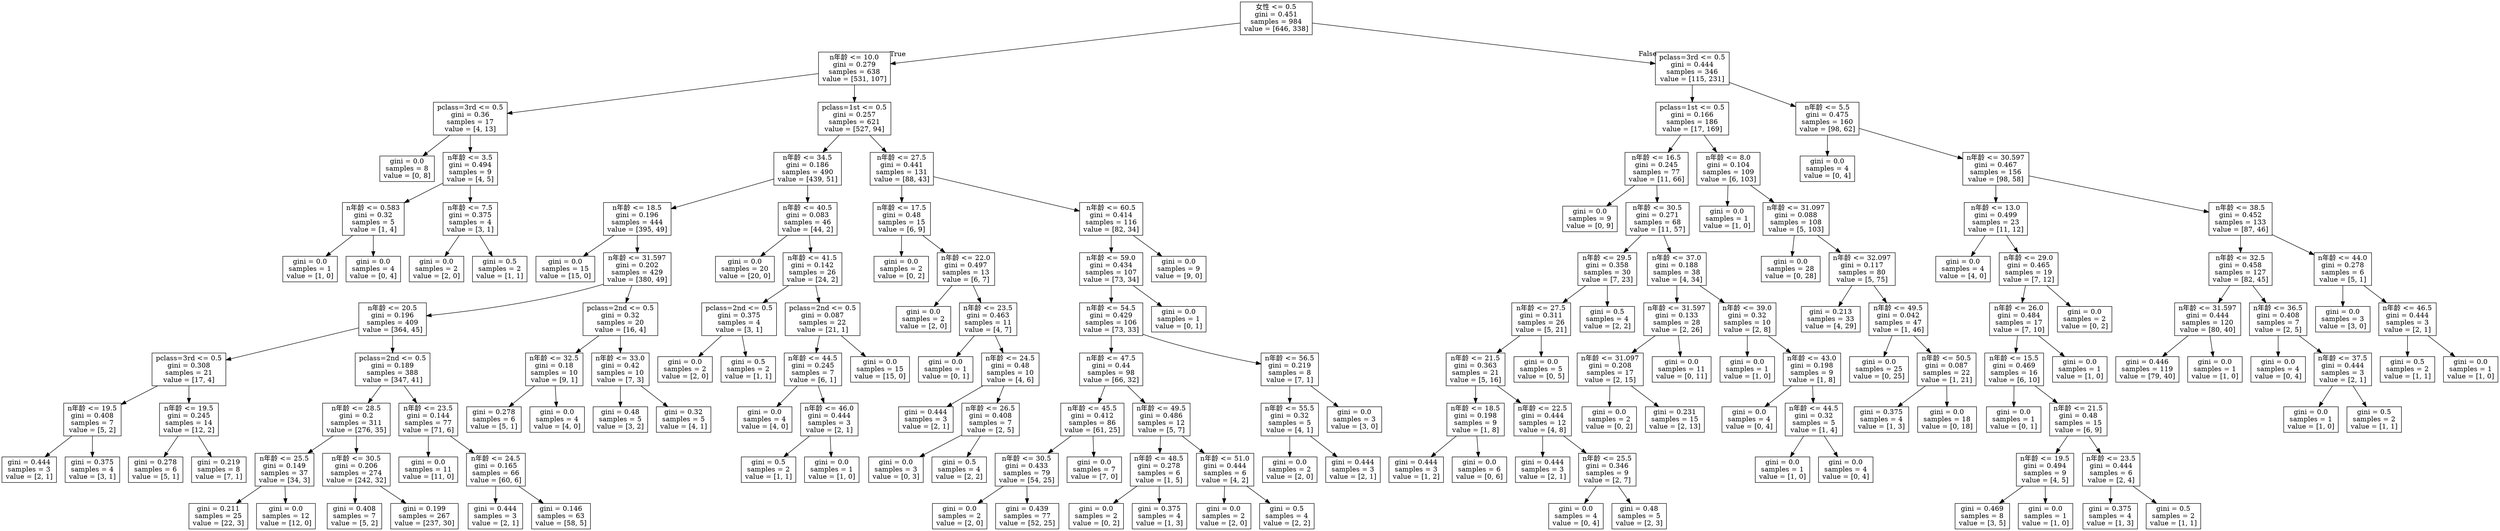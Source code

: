 digraph Tree {
node [shape=box] ;
0 [label="女性 <= 0.5\ngini = 0.451\nsamples = 984\nvalue = [646, 338]"] ;
1 [label="n年龄 <= 10.0\ngini = 0.279\nsamples = 638\nvalue = [531, 107]"] ;
0 -> 1 [labeldistance=2.5, labelangle=45, headlabel="True"] ;
2 [label="pclass=3rd <= 0.5\ngini = 0.36\nsamples = 17\nvalue = [4, 13]"] ;
1 -> 2 ;
3 [label="gini = 0.0\nsamples = 8\nvalue = [0, 8]"] ;
2 -> 3 ;
4 [label="n年龄 <= 3.5\ngini = 0.494\nsamples = 9\nvalue = [4, 5]"] ;
2 -> 4 ;
5 [label="n年龄 <= 0.583\ngini = 0.32\nsamples = 5\nvalue = [1, 4]"] ;
4 -> 5 ;
6 [label="gini = 0.0\nsamples = 1\nvalue = [1, 0]"] ;
5 -> 6 ;
7 [label="gini = 0.0\nsamples = 4\nvalue = [0, 4]"] ;
5 -> 7 ;
8 [label="n年龄 <= 7.5\ngini = 0.375\nsamples = 4\nvalue = [3, 1]"] ;
4 -> 8 ;
9 [label="gini = 0.0\nsamples = 2\nvalue = [2, 0]"] ;
8 -> 9 ;
10 [label="gini = 0.5\nsamples = 2\nvalue = [1, 1]"] ;
8 -> 10 ;
11 [label="pclass=1st <= 0.5\ngini = 0.257\nsamples = 621\nvalue = [527, 94]"] ;
1 -> 11 ;
12 [label="n年龄 <= 34.5\ngini = 0.186\nsamples = 490\nvalue = [439, 51]"] ;
11 -> 12 ;
13 [label="n年龄 <= 18.5\ngini = 0.196\nsamples = 444\nvalue = [395, 49]"] ;
12 -> 13 ;
14 [label="gini = 0.0\nsamples = 15\nvalue = [15, 0]"] ;
13 -> 14 ;
15 [label="n年龄 <= 31.597\ngini = 0.202\nsamples = 429\nvalue = [380, 49]"] ;
13 -> 15 ;
16 [label="n年龄 <= 20.5\ngini = 0.196\nsamples = 409\nvalue = [364, 45]"] ;
15 -> 16 ;
17 [label="pclass=3rd <= 0.5\ngini = 0.308\nsamples = 21\nvalue = [17, 4]"] ;
16 -> 17 ;
18 [label="n年龄 <= 19.5\ngini = 0.408\nsamples = 7\nvalue = [5, 2]"] ;
17 -> 18 ;
19 [label="gini = 0.444\nsamples = 3\nvalue = [2, 1]"] ;
18 -> 19 ;
20 [label="gini = 0.375\nsamples = 4\nvalue = [3, 1]"] ;
18 -> 20 ;
21 [label="n年龄 <= 19.5\ngini = 0.245\nsamples = 14\nvalue = [12, 2]"] ;
17 -> 21 ;
22 [label="gini = 0.278\nsamples = 6\nvalue = [5, 1]"] ;
21 -> 22 ;
23 [label="gini = 0.219\nsamples = 8\nvalue = [7, 1]"] ;
21 -> 23 ;
24 [label="pclass=2nd <= 0.5\ngini = 0.189\nsamples = 388\nvalue = [347, 41]"] ;
16 -> 24 ;
25 [label="n年龄 <= 28.5\ngini = 0.2\nsamples = 311\nvalue = [276, 35]"] ;
24 -> 25 ;
26 [label="n年龄 <= 25.5\ngini = 0.149\nsamples = 37\nvalue = [34, 3]"] ;
25 -> 26 ;
27 [label="gini = 0.211\nsamples = 25\nvalue = [22, 3]"] ;
26 -> 27 ;
28 [label="gini = 0.0\nsamples = 12\nvalue = [12, 0]"] ;
26 -> 28 ;
29 [label="n年龄 <= 30.5\ngini = 0.206\nsamples = 274\nvalue = [242, 32]"] ;
25 -> 29 ;
30 [label="gini = 0.408\nsamples = 7\nvalue = [5, 2]"] ;
29 -> 30 ;
31 [label="gini = 0.199\nsamples = 267\nvalue = [237, 30]"] ;
29 -> 31 ;
32 [label="n年龄 <= 23.5\ngini = 0.144\nsamples = 77\nvalue = [71, 6]"] ;
24 -> 32 ;
33 [label="gini = 0.0\nsamples = 11\nvalue = [11, 0]"] ;
32 -> 33 ;
34 [label="n年龄 <= 24.5\ngini = 0.165\nsamples = 66\nvalue = [60, 6]"] ;
32 -> 34 ;
35 [label="gini = 0.444\nsamples = 3\nvalue = [2, 1]"] ;
34 -> 35 ;
36 [label="gini = 0.146\nsamples = 63\nvalue = [58, 5]"] ;
34 -> 36 ;
37 [label="pclass=2nd <= 0.5\ngini = 0.32\nsamples = 20\nvalue = [16, 4]"] ;
15 -> 37 ;
38 [label="n年龄 <= 32.5\ngini = 0.18\nsamples = 10\nvalue = [9, 1]"] ;
37 -> 38 ;
39 [label="gini = 0.278\nsamples = 6\nvalue = [5, 1]"] ;
38 -> 39 ;
40 [label="gini = 0.0\nsamples = 4\nvalue = [4, 0]"] ;
38 -> 40 ;
41 [label="n年龄 <= 33.0\ngini = 0.42\nsamples = 10\nvalue = [7, 3]"] ;
37 -> 41 ;
42 [label="gini = 0.48\nsamples = 5\nvalue = [3, 2]"] ;
41 -> 42 ;
43 [label="gini = 0.32\nsamples = 5\nvalue = [4, 1]"] ;
41 -> 43 ;
44 [label="n年龄 <= 40.5\ngini = 0.083\nsamples = 46\nvalue = [44, 2]"] ;
12 -> 44 ;
45 [label="gini = 0.0\nsamples = 20\nvalue = [20, 0]"] ;
44 -> 45 ;
46 [label="n年龄 <= 41.5\ngini = 0.142\nsamples = 26\nvalue = [24, 2]"] ;
44 -> 46 ;
47 [label="pclass=2nd <= 0.5\ngini = 0.375\nsamples = 4\nvalue = [3, 1]"] ;
46 -> 47 ;
48 [label="gini = 0.0\nsamples = 2\nvalue = [2, 0]"] ;
47 -> 48 ;
49 [label="gini = 0.5\nsamples = 2\nvalue = [1, 1]"] ;
47 -> 49 ;
50 [label="pclass=2nd <= 0.5\ngini = 0.087\nsamples = 22\nvalue = [21, 1]"] ;
46 -> 50 ;
51 [label="n年龄 <= 44.5\ngini = 0.245\nsamples = 7\nvalue = [6, 1]"] ;
50 -> 51 ;
52 [label="gini = 0.0\nsamples = 4\nvalue = [4, 0]"] ;
51 -> 52 ;
53 [label="n年龄 <= 46.0\ngini = 0.444\nsamples = 3\nvalue = [2, 1]"] ;
51 -> 53 ;
54 [label="gini = 0.5\nsamples = 2\nvalue = [1, 1]"] ;
53 -> 54 ;
55 [label="gini = 0.0\nsamples = 1\nvalue = [1, 0]"] ;
53 -> 55 ;
56 [label="gini = 0.0\nsamples = 15\nvalue = [15, 0]"] ;
50 -> 56 ;
57 [label="n年龄 <= 27.5\ngini = 0.441\nsamples = 131\nvalue = [88, 43]"] ;
11 -> 57 ;
58 [label="n年龄 <= 17.5\ngini = 0.48\nsamples = 15\nvalue = [6, 9]"] ;
57 -> 58 ;
59 [label="gini = 0.0\nsamples = 2\nvalue = [0, 2]"] ;
58 -> 59 ;
60 [label="n年龄 <= 22.0\ngini = 0.497\nsamples = 13\nvalue = [6, 7]"] ;
58 -> 60 ;
61 [label="gini = 0.0\nsamples = 2\nvalue = [2, 0]"] ;
60 -> 61 ;
62 [label="n年龄 <= 23.5\ngini = 0.463\nsamples = 11\nvalue = [4, 7]"] ;
60 -> 62 ;
63 [label="gini = 0.0\nsamples = 1\nvalue = [0, 1]"] ;
62 -> 63 ;
64 [label="n年龄 <= 24.5\ngini = 0.48\nsamples = 10\nvalue = [4, 6]"] ;
62 -> 64 ;
65 [label="gini = 0.444\nsamples = 3\nvalue = [2, 1]"] ;
64 -> 65 ;
66 [label="n年龄 <= 26.5\ngini = 0.408\nsamples = 7\nvalue = [2, 5]"] ;
64 -> 66 ;
67 [label="gini = 0.0\nsamples = 3\nvalue = [0, 3]"] ;
66 -> 67 ;
68 [label="gini = 0.5\nsamples = 4\nvalue = [2, 2]"] ;
66 -> 68 ;
69 [label="n年龄 <= 60.5\ngini = 0.414\nsamples = 116\nvalue = [82, 34]"] ;
57 -> 69 ;
70 [label="n年龄 <= 59.0\ngini = 0.434\nsamples = 107\nvalue = [73, 34]"] ;
69 -> 70 ;
71 [label="n年龄 <= 54.5\ngini = 0.429\nsamples = 106\nvalue = [73, 33]"] ;
70 -> 71 ;
72 [label="n年龄 <= 47.5\ngini = 0.44\nsamples = 98\nvalue = [66, 32]"] ;
71 -> 72 ;
73 [label="n年龄 <= 45.5\ngini = 0.412\nsamples = 86\nvalue = [61, 25]"] ;
72 -> 73 ;
74 [label="n年龄 <= 30.5\ngini = 0.433\nsamples = 79\nvalue = [54, 25]"] ;
73 -> 74 ;
75 [label="gini = 0.0\nsamples = 2\nvalue = [2, 0]"] ;
74 -> 75 ;
76 [label="gini = 0.439\nsamples = 77\nvalue = [52, 25]"] ;
74 -> 76 ;
77 [label="gini = 0.0\nsamples = 7\nvalue = [7, 0]"] ;
73 -> 77 ;
78 [label="n年龄 <= 49.5\ngini = 0.486\nsamples = 12\nvalue = [5, 7]"] ;
72 -> 78 ;
79 [label="n年龄 <= 48.5\ngini = 0.278\nsamples = 6\nvalue = [1, 5]"] ;
78 -> 79 ;
80 [label="gini = 0.0\nsamples = 2\nvalue = [0, 2]"] ;
79 -> 80 ;
81 [label="gini = 0.375\nsamples = 4\nvalue = [1, 3]"] ;
79 -> 81 ;
82 [label="n年龄 <= 51.0\ngini = 0.444\nsamples = 6\nvalue = [4, 2]"] ;
78 -> 82 ;
83 [label="gini = 0.0\nsamples = 2\nvalue = [2, 0]"] ;
82 -> 83 ;
84 [label="gini = 0.5\nsamples = 4\nvalue = [2, 2]"] ;
82 -> 84 ;
85 [label="n年龄 <= 56.5\ngini = 0.219\nsamples = 8\nvalue = [7, 1]"] ;
71 -> 85 ;
86 [label="n年龄 <= 55.5\ngini = 0.32\nsamples = 5\nvalue = [4, 1]"] ;
85 -> 86 ;
87 [label="gini = 0.0\nsamples = 2\nvalue = [2, 0]"] ;
86 -> 87 ;
88 [label="gini = 0.444\nsamples = 3\nvalue = [2, 1]"] ;
86 -> 88 ;
89 [label="gini = 0.0\nsamples = 3\nvalue = [3, 0]"] ;
85 -> 89 ;
90 [label="gini = 0.0\nsamples = 1\nvalue = [0, 1]"] ;
70 -> 90 ;
91 [label="gini = 0.0\nsamples = 9\nvalue = [9, 0]"] ;
69 -> 91 ;
92 [label="pclass=3rd <= 0.5\ngini = 0.444\nsamples = 346\nvalue = [115, 231]"] ;
0 -> 92 [labeldistance=2.5, labelangle=-45, headlabel="False"] ;
93 [label="pclass=1st <= 0.5\ngini = 0.166\nsamples = 186\nvalue = [17, 169]"] ;
92 -> 93 ;
94 [label="n年龄 <= 16.5\ngini = 0.245\nsamples = 77\nvalue = [11, 66]"] ;
93 -> 94 ;
95 [label="gini = 0.0\nsamples = 9\nvalue = [0, 9]"] ;
94 -> 95 ;
96 [label="n年龄 <= 30.5\ngini = 0.271\nsamples = 68\nvalue = [11, 57]"] ;
94 -> 96 ;
97 [label="n年龄 <= 29.5\ngini = 0.358\nsamples = 30\nvalue = [7, 23]"] ;
96 -> 97 ;
98 [label="n年龄 <= 27.5\ngini = 0.311\nsamples = 26\nvalue = [5, 21]"] ;
97 -> 98 ;
99 [label="n年龄 <= 21.5\ngini = 0.363\nsamples = 21\nvalue = [5, 16]"] ;
98 -> 99 ;
100 [label="n年龄 <= 18.5\ngini = 0.198\nsamples = 9\nvalue = [1, 8]"] ;
99 -> 100 ;
101 [label="gini = 0.444\nsamples = 3\nvalue = [1, 2]"] ;
100 -> 101 ;
102 [label="gini = 0.0\nsamples = 6\nvalue = [0, 6]"] ;
100 -> 102 ;
103 [label="n年龄 <= 22.5\ngini = 0.444\nsamples = 12\nvalue = [4, 8]"] ;
99 -> 103 ;
104 [label="gini = 0.444\nsamples = 3\nvalue = [2, 1]"] ;
103 -> 104 ;
105 [label="n年龄 <= 25.5\ngini = 0.346\nsamples = 9\nvalue = [2, 7]"] ;
103 -> 105 ;
106 [label="gini = 0.0\nsamples = 4\nvalue = [0, 4]"] ;
105 -> 106 ;
107 [label="gini = 0.48\nsamples = 5\nvalue = [2, 3]"] ;
105 -> 107 ;
108 [label="gini = 0.0\nsamples = 5\nvalue = [0, 5]"] ;
98 -> 108 ;
109 [label="gini = 0.5\nsamples = 4\nvalue = [2, 2]"] ;
97 -> 109 ;
110 [label="n年龄 <= 37.0\ngini = 0.188\nsamples = 38\nvalue = [4, 34]"] ;
96 -> 110 ;
111 [label="n年龄 <= 31.597\ngini = 0.133\nsamples = 28\nvalue = [2, 26]"] ;
110 -> 111 ;
112 [label="n年龄 <= 31.097\ngini = 0.208\nsamples = 17\nvalue = [2, 15]"] ;
111 -> 112 ;
113 [label="gini = 0.0\nsamples = 2\nvalue = [0, 2]"] ;
112 -> 113 ;
114 [label="gini = 0.231\nsamples = 15\nvalue = [2, 13]"] ;
112 -> 114 ;
115 [label="gini = 0.0\nsamples = 11\nvalue = [0, 11]"] ;
111 -> 115 ;
116 [label="n年龄 <= 39.0\ngini = 0.32\nsamples = 10\nvalue = [2, 8]"] ;
110 -> 116 ;
117 [label="gini = 0.0\nsamples = 1\nvalue = [1, 0]"] ;
116 -> 117 ;
118 [label="n年龄 <= 43.0\ngini = 0.198\nsamples = 9\nvalue = [1, 8]"] ;
116 -> 118 ;
119 [label="gini = 0.0\nsamples = 4\nvalue = [0, 4]"] ;
118 -> 119 ;
120 [label="n年龄 <= 44.5\ngini = 0.32\nsamples = 5\nvalue = [1, 4]"] ;
118 -> 120 ;
121 [label="gini = 0.0\nsamples = 1\nvalue = [1, 0]"] ;
120 -> 121 ;
122 [label="gini = 0.0\nsamples = 4\nvalue = [0, 4]"] ;
120 -> 122 ;
123 [label="n年龄 <= 8.0\ngini = 0.104\nsamples = 109\nvalue = [6, 103]"] ;
93 -> 123 ;
124 [label="gini = 0.0\nsamples = 1\nvalue = [1, 0]"] ;
123 -> 124 ;
125 [label="n年龄 <= 31.097\ngini = 0.088\nsamples = 108\nvalue = [5, 103]"] ;
123 -> 125 ;
126 [label="gini = 0.0\nsamples = 28\nvalue = [0, 28]"] ;
125 -> 126 ;
127 [label="n年龄 <= 32.097\ngini = 0.117\nsamples = 80\nvalue = [5, 75]"] ;
125 -> 127 ;
128 [label="gini = 0.213\nsamples = 33\nvalue = [4, 29]"] ;
127 -> 128 ;
129 [label="n年龄 <= 49.5\ngini = 0.042\nsamples = 47\nvalue = [1, 46]"] ;
127 -> 129 ;
130 [label="gini = 0.0\nsamples = 25\nvalue = [0, 25]"] ;
129 -> 130 ;
131 [label="n年龄 <= 50.5\ngini = 0.087\nsamples = 22\nvalue = [1, 21]"] ;
129 -> 131 ;
132 [label="gini = 0.375\nsamples = 4\nvalue = [1, 3]"] ;
131 -> 132 ;
133 [label="gini = 0.0\nsamples = 18\nvalue = [0, 18]"] ;
131 -> 133 ;
134 [label="n年龄 <= 5.5\ngini = 0.475\nsamples = 160\nvalue = [98, 62]"] ;
92 -> 134 ;
135 [label="gini = 0.0\nsamples = 4\nvalue = [0, 4]"] ;
134 -> 135 ;
136 [label="n年龄 <= 30.597\ngini = 0.467\nsamples = 156\nvalue = [98, 58]"] ;
134 -> 136 ;
137 [label="n年龄 <= 13.0\ngini = 0.499\nsamples = 23\nvalue = [11, 12]"] ;
136 -> 137 ;
138 [label="gini = 0.0\nsamples = 4\nvalue = [4, 0]"] ;
137 -> 138 ;
139 [label="n年龄 <= 29.0\ngini = 0.465\nsamples = 19\nvalue = [7, 12]"] ;
137 -> 139 ;
140 [label="n年龄 <= 26.0\ngini = 0.484\nsamples = 17\nvalue = [7, 10]"] ;
139 -> 140 ;
141 [label="n年龄 <= 15.5\ngini = 0.469\nsamples = 16\nvalue = [6, 10]"] ;
140 -> 141 ;
142 [label="gini = 0.0\nsamples = 1\nvalue = [0, 1]"] ;
141 -> 142 ;
143 [label="n年龄 <= 21.5\ngini = 0.48\nsamples = 15\nvalue = [6, 9]"] ;
141 -> 143 ;
144 [label="n年龄 <= 19.5\ngini = 0.494\nsamples = 9\nvalue = [4, 5]"] ;
143 -> 144 ;
145 [label="gini = 0.469\nsamples = 8\nvalue = [3, 5]"] ;
144 -> 145 ;
146 [label="gini = 0.0\nsamples = 1\nvalue = [1, 0]"] ;
144 -> 146 ;
147 [label="n年龄 <= 23.5\ngini = 0.444\nsamples = 6\nvalue = [2, 4]"] ;
143 -> 147 ;
148 [label="gini = 0.375\nsamples = 4\nvalue = [1, 3]"] ;
147 -> 148 ;
149 [label="gini = 0.5\nsamples = 2\nvalue = [1, 1]"] ;
147 -> 149 ;
150 [label="gini = 0.0\nsamples = 1\nvalue = [1, 0]"] ;
140 -> 150 ;
151 [label="gini = 0.0\nsamples = 2\nvalue = [0, 2]"] ;
139 -> 151 ;
152 [label="n年龄 <= 38.5\ngini = 0.452\nsamples = 133\nvalue = [87, 46]"] ;
136 -> 152 ;
153 [label="n年龄 <= 32.5\ngini = 0.458\nsamples = 127\nvalue = [82, 45]"] ;
152 -> 153 ;
154 [label="n年龄 <= 31.597\ngini = 0.444\nsamples = 120\nvalue = [80, 40]"] ;
153 -> 154 ;
155 [label="gini = 0.446\nsamples = 119\nvalue = [79, 40]"] ;
154 -> 155 ;
156 [label="gini = 0.0\nsamples = 1\nvalue = [1, 0]"] ;
154 -> 156 ;
157 [label="n年龄 <= 36.5\ngini = 0.408\nsamples = 7\nvalue = [2, 5]"] ;
153 -> 157 ;
158 [label="gini = 0.0\nsamples = 4\nvalue = [0, 4]"] ;
157 -> 158 ;
159 [label="n年龄 <= 37.5\ngini = 0.444\nsamples = 3\nvalue = [2, 1]"] ;
157 -> 159 ;
160 [label="gini = 0.0\nsamples = 1\nvalue = [1, 0]"] ;
159 -> 160 ;
161 [label="gini = 0.5\nsamples = 2\nvalue = [1, 1]"] ;
159 -> 161 ;
162 [label="n年龄 <= 44.0\ngini = 0.278\nsamples = 6\nvalue = [5, 1]"] ;
152 -> 162 ;
163 [label="gini = 0.0\nsamples = 3\nvalue = [3, 0]"] ;
162 -> 163 ;
164 [label="n年龄 <= 46.5\ngini = 0.444\nsamples = 3\nvalue = [2, 1]"] ;
162 -> 164 ;
165 [label="gini = 0.5\nsamples = 2\nvalue = [1, 1]"] ;
164 -> 165 ;
166 [label="gini = 0.0\nsamples = 1\nvalue = [1, 0]"] ;
164 -> 166 ;
}